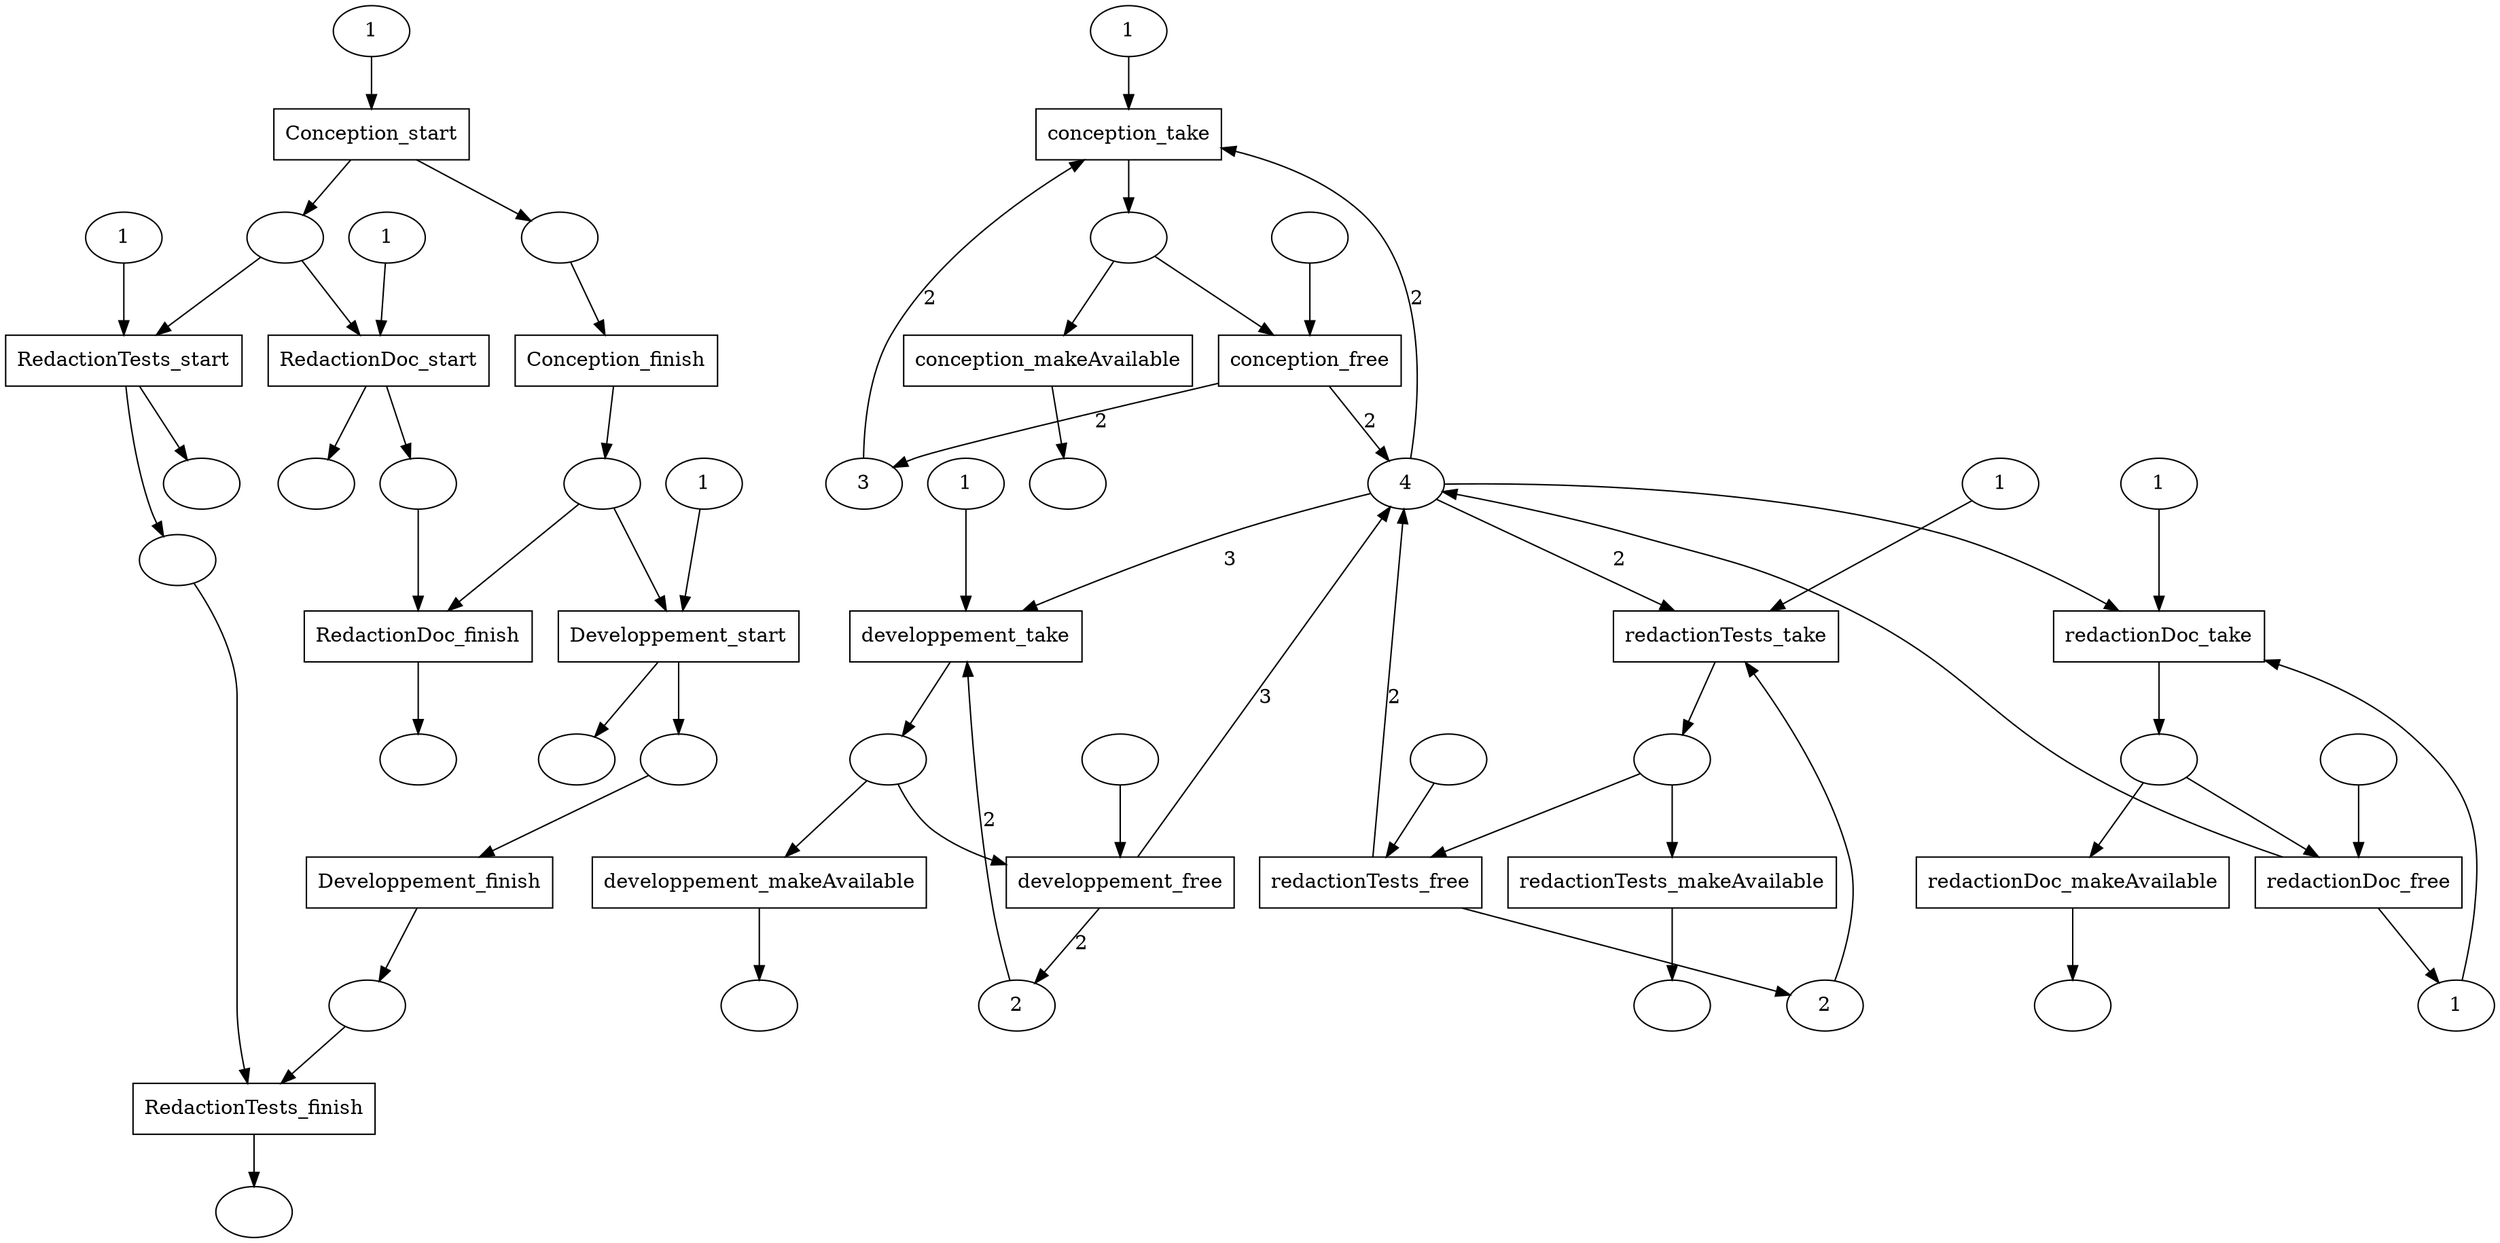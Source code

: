 digraph processus {
	Conception_start [shape=box];
	Conception_finish [shape=box];
	RedactionDoc_start [shape=box];
	RedactionDoc_finish [shape=box];
	Developpement_start [shape=box];
	Developpement_finish [shape=box];
	RedactionTests_start [shape=box];
	RedactionTests_finish [shape=box];
	conception_take [shape=box];
	conception_free [shape=box];
	conception_makeAvailable [shape=box];
	redactionDoc_take [shape=box];
	redactionDoc_free [shape=box];
	redactionDoc_makeAvailable [shape=box];
	developpement_take [shape=box];
	developpement_free [shape=box];
	developpement_makeAvailable [shape=box];
	redactionTests_take [shape=box];
	redactionTests_free [shape=box];
	redactionTests_makeAvailable [shape=box];

	Conception_notStarted [label="1"]
	Conception_started [label=" "]
	Conception_inProgress [label=" "]
	Conception_finished [label=" "]
	Conception_ressourceWaiting [label="1"]
	Conception_ressourceAvailable [label=" "]
	Conception_ressourceReturned [label=" "]
	RedactionDoc_notStarted [label="1"]
	RedactionDoc_started [label=" "]
	RedactionDoc_inProgress [label=" "]
	RedactionDoc_finished [label=" "]
	RedactionDoc_ressourceWaiting [label="1"]
	RedactionDoc_ressourceAvailable [label=" "]
	RedactionDoc_ressourceReturned [label=" "]
	Developpement_notStarted [label="1"]
	Developpement_started [label=" "]
	Developpement_inProgress [label=" "]
	Developpement_finished [label=" "]
	Developpement_ressourceWaiting [label="1"]
	Developpement_ressourceAvailable [label=" "]
	Developpement_ressourceReturned [label=" "]
	RedactionTests_notStarted [label="1"]
	RedactionTests_started [label=" "]
	RedactionTests_inProgress [label=" "]
	RedactionTests_finished [label=" "]
	RedactionTests_ressourceWaiting [label="1"]
	RedactionTests_ressourceAvailable [label=" "]
	RedactionTests_ressourceReturned [label=" "]
	concepteur [label="3"]
	developpeur [label="2"]
	machine [label="4"]
	redacteur [label="1"]
	testeur [label="2"]
	conception [label=" "]
	redactionDoc [label=" "]
	developpement [label=" "]
	redactionTests [label=" "]

	Conception_notStarted -> Conception_start;
	Conception_start -> Conception_started;
	Conception_start -> Conception_inProgress;
	Conception_inProgress -> Conception_finish;
	Conception_finish -> Conception_finished;
	RedactionDoc_notStarted -> RedactionDoc_start;
	RedactionDoc_start -> RedactionDoc_started;
	RedactionDoc_start -> RedactionDoc_inProgress;
	RedactionDoc_inProgress -> RedactionDoc_finish;
	RedactionDoc_finish -> RedactionDoc_finished;
	Developpement_notStarted -> Developpement_start;
	Developpement_start -> Developpement_started;
	Developpement_start -> Developpement_inProgress;
	Developpement_inProgress -> Developpement_finish;
	Developpement_finish -> Developpement_finished;
	RedactionTests_notStarted -> RedactionTests_start;
	RedactionTests_start -> RedactionTests_started;
	RedactionTests_start -> RedactionTests_inProgress;
	RedactionTests_inProgress -> RedactionTests_finish;
	RedactionTests_finish -> RedactionTests_finished;
	Conception_started -> RedactionDoc_start;
	Conception_finished -> RedactionDoc_finish;
	Conception_finished -> Developpement_start;
	Conception_started -> RedactionTests_start;
	Developpement_finished -> RedactionTests_finish;
	Conception_ressourceWaiting -> conception_take;
	conception_take -> conception;
	conception -> conception_makeAvailable;
	conception_makeAvailable -> Conception_ressourceAvailable;
	conception -> conception_free;
	Conception_ressourceReturned -> conception_free;
	RedactionDoc_ressourceWaiting -> redactionDoc_take;
	redactionDoc_take -> redactionDoc;
	redactionDoc -> redactionDoc_makeAvailable;
	redactionDoc_makeAvailable -> RedactionDoc_ressourceAvailable;
	redactionDoc -> redactionDoc_free;
	RedactionDoc_ressourceReturned -> redactionDoc_free;
	Developpement_ressourceWaiting -> developpement_take;
	developpement_take -> developpement;
	developpement -> developpement_makeAvailable;
	developpement_makeAvailable -> Developpement_ressourceAvailable;
	developpement -> developpement_free;
	Developpement_ressourceReturned -> developpement_free;
	RedactionTests_ressourceWaiting -> redactionTests_take;
	redactionTests_take -> redactionTests;
	redactionTests -> redactionTests_makeAvailable;
	redactionTests_makeAvailable -> RedactionTests_ressourceAvailable;
	redactionTests -> redactionTests_free;
	RedactionTests_ressourceReturned -> redactionTests_free;
	concepteur -> conception_take [label="2"] ;
	conception_free -> concepteur [label="2"] ;
	machine -> conception_take [label="2"] ;
	conception_free -> machine [label="2"] ;
	machine -> redactionDoc_take;
	redactionDoc_free -> machine;
	redacteur -> redactionDoc_take;
	redactionDoc_free -> redacteur;
	developpeur -> developpement_take [label="2"] ;
	developpement_free -> developpeur [label="2"] ;
	machine -> developpement_take [label="3"] ;
	developpement_free -> machine [label="3"] ;
	machine -> redactionTests_take [label="2"] ;
	redactionTests_free -> machine [label="2"] ;
	testeur -> redactionTests_take;
	redactionTests_free -> testeur;
}
